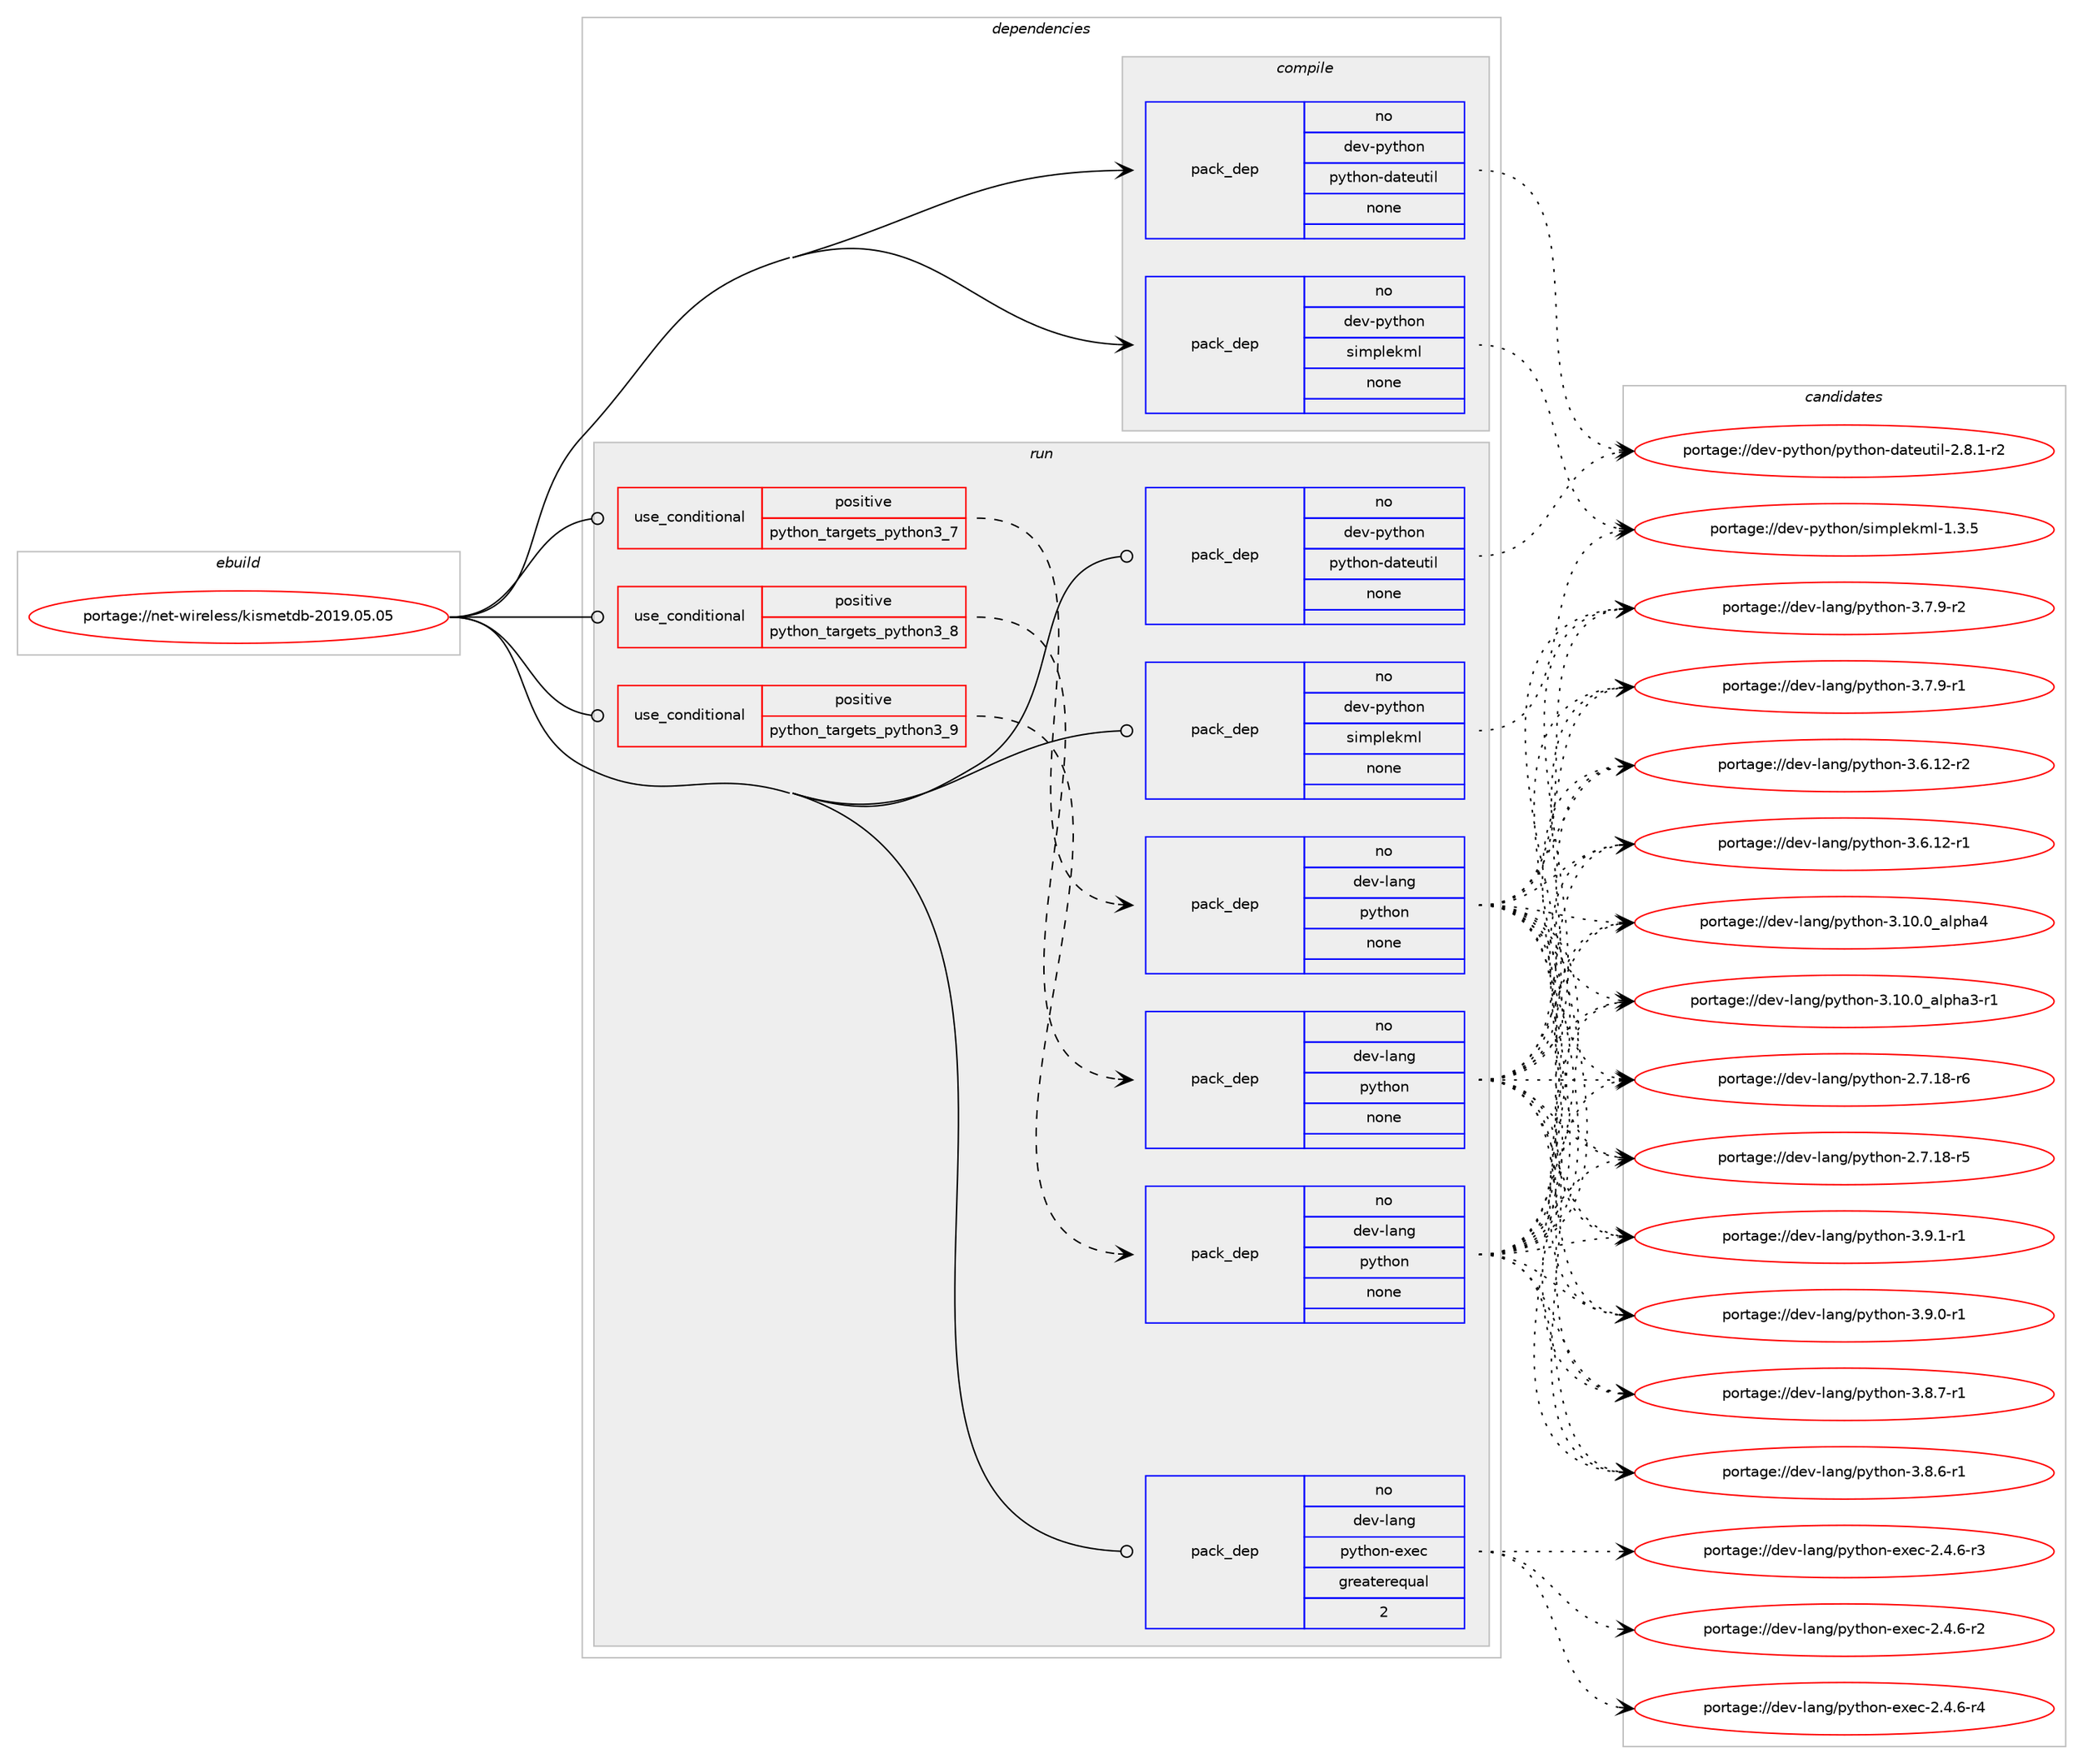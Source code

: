 digraph prolog {

# *************
# Graph options
# *************

newrank=true;
concentrate=true;
compound=true;
graph [rankdir=LR,fontname=Helvetica,fontsize=10,ranksep=1.5];#, ranksep=2.5, nodesep=0.2];
edge  [arrowhead=vee];
node  [fontname=Helvetica,fontsize=10];

# **********
# The ebuild
# **********

subgraph cluster_leftcol {
color=gray;
rank=same;
label=<<i>ebuild</i>>;
id [label="portage://net-wireless/kismetdb-2019.05.05", color=red, width=4, href="../net-wireless/kismetdb-2019.05.05.svg"];
}

# ****************
# The dependencies
# ****************

subgraph cluster_midcol {
color=gray;
label=<<i>dependencies</i>>;
subgraph cluster_compile {
fillcolor="#eeeeee";
style=filled;
label=<<i>compile</i>>;
subgraph pack13985 {
dependency20417 [label=<<TABLE BORDER="0" CELLBORDER="1" CELLSPACING="0" CELLPADDING="4" WIDTH="220"><TR><TD ROWSPAN="6" CELLPADDING="30">pack_dep</TD></TR><TR><TD WIDTH="110">no</TD></TR><TR><TD>dev-python</TD></TR><TR><TD>python-dateutil</TD></TR><TR><TD>none</TD></TR><TR><TD></TD></TR></TABLE>>, shape=none, color=blue];
}
id:e -> dependency20417:w [weight=20,style="solid",arrowhead="vee"];
subgraph pack13986 {
dependency20418 [label=<<TABLE BORDER="0" CELLBORDER="1" CELLSPACING="0" CELLPADDING="4" WIDTH="220"><TR><TD ROWSPAN="6" CELLPADDING="30">pack_dep</TD></TR><TR><TD WIDTH="110">no</TD></TR><TR><TD>dev-python</TD></TR><TR><TD>simplekml</TD></TR><TR><TD>none</TD></TR><TR><TD></TD></TR></TABLE>>, shape=none, color=blue];
}
id:e -> dependency20418:w [weight=20,style="solid",arrowhead="vee"];
}
subgraph cluster_compileandrun {
fillcolor="#eeeeee";
style=filled;
label=<<i>compile and run</i>>;
}
subgraph cluster_run {
fillcolor="#eeeeee";
style=filled;
label=<<i>run</i>>;
subgraph cond6274 {
dependency20419 [label=<<TABLE BORDER="0" CELLBORDER="1" CELLSPACING="0" CELLPADDING="4"><TR><TD ROWSPAN="3" CELLPADDING="10">use_conditional</TD></TR><TR><TD>positive</TD></TR><TR><TD>python_targets_python3_7</TD></TR></TABLE>>, shape=none, color=red];
subgraph pack13987 {
dependency20420 [label=<<TABLE BORDER="0" CELLBORDER="1" CELLSPACING="0" CELLPADDING="4" WIDTH="220"><TR><TD ROWSPAN="6" CELLPADDING="30">pack_dep</TD></TR><TR><TD WIDTH="110">no</TD></TR><TR><TD>dev-lang</TD></TR><TR><TD>python</TD></TR><TR><TD>none</TD></TR><TR><TD></TD></TR></TABLE>>, shape=none, color=blue];
}
dependency20419:e -> dependency20420:w [weight=20,style="dashed",arrowhead="vee"];
}
id:e -> dependency20419:w [weight=20,style="solid",arrowhead="odot"];
subgraph cond6275 {
dependency20421 [label=<<TABLE BORDER="0" CELLBORDER="1" CELLSPACING="0" CELLPADDING="4"><TR><TD ROWSPAN="3" CELLPADDING="10">use_conditional</TD></TR><TR><TD>positive</TD></TR><TR><TD>python_targets_python3_8</TD></TR></TABLE>>, shape=none, color=red];
subgraph pack13988 {
dependency20422 [label=<<TABLE BORDER="0" CELLBORDER="1" CELLSPACING="0" CELLPADDING="4" WIDTH="220"><TR><TD ROWSPAN="6" CELLPADDING="30">pack_dep</TD></TR><TR><TD WIDTH="110">no</TD></TR><TR><TD>dev-lang</TD></TR><TR><TD>python</TD></TR><TR><TD>none</TD></TR><TR><TD></TD></TR></TABLE>>, shape=none, color=blue];
}
dependency20421:e -> dependency20422:w [weight=20,style="dashed",arrowhead="vee"];
}
id:e -> dependency20421:w [weight=20,style="solid",arrowhead="odot"];
subgraph cond6276 {
dependency20423 [label=<<TABLE BORDER="0" CELLBORDER="1" CELLSPACING="0" CELLPADDING="4"><TR><TD ROWSPAN="3" CELLPADDING="10">use_conditional</TD></TR><TR><TD>positive</TD></TR><TR><TD>python_targets_python3_9</TD></TR></TABLE>>, shape=none, color=red];
subgraph pack13989 {
dependency20424 [label=<<TABLE BORDER="0" CELLBORDER="1" CELLSPACING="0" CELLPADDING="4" WIDTH="220"><TR><TD ROWSPAN="6" CELLPADDING="30">pack_dep</TD></TR><TR><TD WIDTH="110">no</TD></TR><TR><TD>dev-lang</TD></TR><TR><TD>python</TD></TR><TR><TD>none</TD></TR><TR><TD></TD></TR></TABLE>>, shape=none, color=blue];
}
dependency20423:e -> dependency20424:w [weight=20,style="dashed",arrowhead="vee"];
}
id:e -> dependency20423:w [weight=20,style="solid",arrowhead="odot"];
subgraph pack13990 {
dependency20425 [label=<<TABLE BORDER="0" CELLBORDER="1" CELLSPACING="0" CELLPADDING="4" WIDTH="220"><TR><TD ROWSPAN="6" CELLPADDING="30">pack_dep</TD></TR><TR><TD WIDTH="110">no</TD></TR><TR><TD>dev-lang</TD></TR><TR><TD>python-exec</TD></TR><TR><TD>greaterequal</TD></TR><TR><TD>2</TD></TR></TABLE>>, shape=none, color=blue];
}
id:e -> dependency20425:w [weight=20,style="solid",arrowhead="odot"];
subgraph pack13991 {
dependency20426 [label=<<TABLE BORDER="0" CELLBORDER="1" CELLSPACING="0" CELLPADDING="4" WIDTH="220"><TR><TD ROWSPAN="6" CELLPADDING="30">pack_dep</TD></TR><TR><TD WIDTH="110">no</TD></TR><TR><TD>dev-python</TD></TR><TR><TD>python-dateutil</TD></TR><TR><TD>none</TD></TR><TR><TD></TD></TR></TABLE>>, shape=none, color=blue];
}
id:e -> dependency20426:w [weight=20,style="solid",arrowhead="odot"];
subgraph pack13992 {
dependency20427 [label=<<TABLE BORDER="0" CELLBORDER="1" CELLSPACING="0" CELLPADDING="4" WIDTH="220"><TR><TD ROWSPAN="6" CELLPADDING="30">pack_dep</TD></TR><TR><TD WIDTH="110">no</TD></TR><TR><TD>dev-python</TD></TR><TR><TD>simplekml</TD></TR><TR><TD>none</TD></TR><TR><TD></TD></TR></TABLE>>, shape=none, color=blue];
}
id:e -> dependency20427:w [weight=20,style="solid",arrowhead="odot"];
}
}

# **************
# The candidates
# **************

subgraph cluster_choices {
rank=same;
color=gray;
label=<<i>candidates</i>>;

subgraph choice13985 {
color=black;
nodesep=1;
choice100101118451121211161041111104711212111610411111045100971161011171161051084550465646494511450 [label="portage://dev-python/python-dateutil-2.8.1-r2", color=red, width=4,href="../dev-python/python-dateutil-2.8.1-r2.svg"];
dependency20417:e -> choice100101118451121211161041111104711212111610411111045100971161011171161051084550465646494511450:w [style=dotted,weight="100"];
}
subgraph choice13986 {
color=black;
nodesep=1;
choice1001011184511212111610411111047115105109112108101107109108454946514653 [label="portage://dev-python/simplekml-1.3.5", color=red, width=4,href="../dev-python/simplekml-1.3.5.svg"];
dependency20418:e -> choice1001011184511212111610411111047115105109112108101107109108454946514653:w [style=dotted,weight="100"];
}
subgraph choice13987 {
color=black;
nodesep=1;
choice1001011184510897110103471121211161041111104551465746494511449 [label="portage://dev-lang/python-3.9.1-r1", color=red, width=4,href="../dev-lang/python-3.9.1-r1.svg"];
choice1001011184510897110103471121211161041111104551465746484511449 [label="portage://dev-lang/python-3.9.0-r1", color=red, width=4,href="../dev-lang/python-3.9.0-r1.svg"];
choice1001011184510897110103471121211161041111104551465646554511449 [label="portage://dev-lang/python-3.8.7-r1", color=red, width=4,href="../dev-lang/python-3.8.7-r1.svg"];
choice1001011184510897110103471121211161041111104551465646544511449 [label="portage://dev-lang/python-3.8.6-r1", color=red, width=4,href="../dev-lang/python-3.8.6-r1.svg"];
choice1001011184510897110103471121211161041111104551465546574511450 [label="portage://dev-lang/python-3.7.9-r2", color=red, width=4,href="../dev-lang/python-3.7.9-r2.svg"];
choice1001011184510897110103471121211161041111104551465546574511449 [label="portage://dev-lang/python-3.7.9-r1", color=red, width=4,href="../dev-lang/python-3.7.9-r1.svg"];
choice100101118451089711010347112121116104111110455146544649504511450 [label="portage://dev-lang/python-3.6.12-r2", color=red, width=4,href="../dev-lang/python-3.6.12-r2.svg"];
choice100101118451089711010347112121116104111110455146544649504511449 [label="portage://dev-lang/python-3.6.12-r1", color=red, width=4,href="../dev-lang/python-3.6.12-r1.svg"];
choice1001011184510897110103471121211161041111104551464948464895971081121049752 [label="portage://dev-lang/python-3.10.0_alpha4", color=red, width=4,href="../dev-lang/python-3.10.0_alpha4.svg"];
choice10010111845108971101034711212111610411111045514649484648959710811210497514511449 [label="portage://dev-lang/python-3.10.0_alpha3-r1", color=red, width=4,href="../dev-lang/python-3.10.0_alpha3-r1.svg"];
choice100101118451089711010347112121116104111110455046554649564511454 [label="portage://dev-lang/python-2.7.18-r6", color=red, width=4,href="../dev-lang/python-2.7.18-r6.svg"];
choice100101118451089711010347112121116104111110455046554649564511453 [label="portage://dev-lang/python-2.7.18-r5", color=red, width=4,href="../dev-lang/python-2.7.18-r5.svg"];
dependency20420:e -> choice1001011184510897110103471121211161041111104551465746494511449:w [style=dotted,weight="100"];
dependency20420:e -> choice1001011184510897110103471121211161041111104551465746484511449:w [style=dotted,weight="100"];
dependency20420:e -> choice1001011184510897110103471121211161041111104551465646554511449:w [style=dotted,weight="100"];
dependency20420:e -> choice1001011184510897110103471121211161041111104551465646544511449:w [style=dotted,weight="100"];
dependency20420:e -> choice1001011184510897110103471121211161041111104551465546574511450:w [style=dotted,weight="100"];
dependency20420:e -> choice1001011184510897110103471121211161041111104551465546574511449:w [style=dotted,weight="100"];
dependency20420:e -> choice100101118451089711010347112121116104111110455146544649504511450:w [style=dotted,weight="100"];
dependency20420:e -> choice100101118451089711010347112121116104111110455146544649504511449:w [style=dotted,weight="100"];
dependency20420:e -> choice1001011184510897110103471121211161041111104551464948464895971081121049752:w [style=dotted,weight="100"];
dependency20420:e -> choice10010111845108971101034711212111610411111045514649484648959710811210497514511449:w [style=dotted,weight="100"];
dependency20420:e -> choice100101118451089711010347112121116104111110455046554649564511454:w [style=dotted,weight="100"];
dependency20420:e -> choice100101118451089711010347112121116104111110455046554649564511453:w [style=dotted,weight="100"];
}
subgraph choice13988 {
color=black;
nodesep=1;
choice1001011184510897110103471121211161041111104551465746494511449 [label="portage://dev-lang/python-3.9.1-r1", color=red, width=4,href="../dev-lang/python-3.9.1-r1.svg"];
choice1001011184510897110103471121211161041111104551465746484511449 [label="portage://dev-lang/python-3.9.0-r1", color=red, width=4,href="../dev-lang/python-3.9.0-r1.svg"];
choice1001011184510897110103471121211161041111104551465646554511449 [label="portage://dev-lang/python-3.8.7-r1", color=red, width=4,href="../dev-lang/python-3.8.7-r1.svg"];
choice1001011184510897110103471121211161041111104551465646544511449 [label="portage://dev-lang/python-3.8.6-r1", color=red, width=4,href="../dev-lang/python-3.8.6-r1.svg"];
choice1001011184510897110103471121211161041111104551465546574511450 [label="portage://dev-lang/python-3.7.9-r2", color=red, width=4,href="../dev-lang/python-3.7.9-r2.svg"];
choice1001011184510897110103471121211161041111104551465546574511449 [label="portage://dev-lang/python-3.7.9-r1", color=red, width=4,href="../dev-lang/python-3.7.9-r1.svg"];
choice100101118451089711010347112121116104111110455146544649504511450 [label="portage://dev-lang/python-3.6.12-r2", color=red, width=4,href="../dev-lang/python-3.6.12-r2.svg"];
choice100101118451089711010347112121116104111110455146544649504511449 [label="portage://dev-lang/python-3.6.12-r1", color=red, width=4,href="../dev-lang/python-3.6.12-r1.svg"];
choice1001011184510897110103471121211161041111104551464948464895971081121049752 [label="portage://dev-lang/python-3.10.0_alpha4", color=red, width=4,href="../dev-lang/python-3.10.0_alpha4.svg"];
choice10010111845108971101034711212111610411111045514649484648959710811210497514511449 [label="portage://dev-lang/python-3.10.0_alpha3-r1", color=red, width=4,href="../dev-lang/python-3.10.0_alpha3-r1.svg"];
choice100101118451089711010347112121116104111110455046554649564511454 [label="portage://dev-lang/python-2.7.18-r6", color=red, width=4,href="../dev-lang/python-2.7.18-r6.svg"];
choice100101118451089711010347112121116104111110455046554649564511453 [label="portage://dev-lang/python-2.7.18-r5", color=red, width=4,href="../dev-lang/python-2.7.18-r5.svg"];
dependency20422:e -> choice1001011184510897110103471121211161041111104551465746494511449:w [style=dotted,weight="100"];
dependency20422:e -> choice1001011184510897110103471121211161041111104551465746484511449:w [style=dotted,weight="100"];
dependency20422:e -> choice1001011184510897110103471121211161041111104551465646554511449:w [style=dotted,weight="100"];
dependency20422:e -> choice1001011184510897110103471121211161041111104551465646544511449:w [style=dotted,weight="100"];
dependency20422:e -> choice1001011184510897110103471121211161041111104551465546574511450:w [style=dotted,weight="100"];
dependency20422:e -> choice1001011184510897110103471121211161041111104551465546574511449:w [style=dotted,weight="100"];
dependency20422:e -> choice100101118451089711010347112121116104111110455146544649504511450:w [style=dotted,weight="100"];
dependency20422:e -> choice100101118451089711010347112121116104111110455146544649504511449:w [style=dotted,weight="100"];
dependency20422:e -> choice1001011184510897110103471121211161041111104551464948464895971081121049752:w [style=dotted,weight="100"];
dependency20422:e -> choice10010111845108971101034711212111610411111045514649484648959710811210497514511449:w [style=dotted,weight="100"];
dependency20422:e -> choice100101118451089711010347112121116104111110455046554649564511454:w [style=dotted,weight="100"];
dependency20422:e -> choice100101118451089711010347112121116104111110455046554649564511453:w [style=dotted,weight="100"];
}
subgraph choice13989 {
color=black;
nodesep=1;
choice1001011184510897110103471121211161041111104551465746494511449 [label="portage://dev-lang/python-3.9.1-r1", color=red, width=4,href="../dev-lang/python-3.9.1-r1.svg"];
choice1001011184510897110103471121211161041111104551465746484511449 [label="portage://dev-lang/python-3.9.0-r1", color=red, width=4,href="../dev-lang/python-3.9.0-r1.svg"];
choice1001011184510897110103471121211161041111104551465646554511449 [label="portage://dev-lang/python-3.8.7-r1", color=red, width=4,href="../dev-lang/python-3.8.7-r1.svg"];
choice1001011184510897110103471121211161041111104551465646544511449 [label="portage://dev-lang/python-3.8.6-r1", color=red, width=4,href="../dev-lang/python-3.8.6-r1.svg"];
choice1001011184510897110103471121211161041111104551465546574511450 [label="portage://dev-lang/python-3.7.9-r2", color=red, width=4,href="../dev-lang/python-3.7.9-r2.svg"];
choice1001011184510897110103471121211161041111104551465546574511449 [label="portage://dev-lang/python-3.7.9-r1", color=red, width=4,href="../dev-lang/python-3.7.9-r1.svg"];
choice100101118451089711010347112121116104111110455146544649504511450 [label="portage://dev-lang/python-3.6.12-r2", color=red, width=4,href="../dev-lang/python-3.6.12-r2.svg"];
choice100101118451089711010347112121116104111110455146544649504511449 [label="portage://dev-lang/python-3.6.12-r1", color=red, width=4,href="../dev-lang/python-3.6.12-r1.svg"];
choice1001011184510897110103471121211161041111104551464948464895971081121049752 [label="portage://dev-lang/python-3.10.0_alpha4", color=red, width=4,href="../dev-lang/python-3.10.0_alpha4.svg"];
choice10010111845108971101034711212111610411111045514649484648959710811210497514511449 [label="portage://dev-lang/python-3.10.0_alpha3-r1", color=red, width=4,href="../dev-lang/python-3.10.0_alpha3-r1.svg"];
choice100101118451089711010347112121116104111110455046554649564511454 [label="portage://dev-lang/python-2.7.18-r6", color=red, width=4,href="../dev-lang/python-2.7.18-r6.svg"];
choice100101118451089711010347112121116104111110455046554649564511453 [label="portage://dev-lang/python-2.7.18-r5", color=red, width=4,href="../dev-lang/python-2.7.18-r5.svg"];
dependency20424:e -> choice1001011184510897110103471121211161041111104551465746494511449:w [style=dotted,weight="100"];
dependency20424:e -> choice1001011184510897110103471121211161041111104551465746484511449:w [style=dotted,weight="100"];
dependency20424:e -> choice1001011184510897110103471121211161041111104551465646554511449:w [style=dotted,weight="100"];
dependency20424:e -> choice1001011184510897110103471121211161041111104551465646544511449:w [style=dotted,weight="100"];
dependency20424:e -> choice1001011184510897110103471121211161041111104551465546574511450:w [style=dotted,weight="100"];
dependency20424:e -> choice1001011184510897110103471121211161041111104551465546574511449:w [style=dotted,weight="100"];
dependency20424:e -> choice100101118451089711010347112121116104111110455146544649504511450:w [style=dotted,weight="100"];
dependency20424:e -> choice100101118451089711010347112121116104111110455146544649504511449:w [style=dotted,weight="100"];
dependency20424:e -> choice1001011184510897110103471121211161041111104551464948464895971081121049752:w [style=dotted,weight="100"];
dependency20424:e -> choice10010111845108971101034711212111610411111045514649484648959710811210497514511449:w [style=dotted,weight="100"];
dependency20424:e -> choice100101118451089711010347112121116104111110455046554649564511454:w [style=dotted,weight="100"];
dependency20424:e -> choice100101118451089711010347112121116104111110455046554649564511453:w [style=dotted,weight="100"];
}
subgraph choice13990 {
color=black;
nodesep=1;
choice10010111845108971101034711212111610411111045101120101994550465246544511452 [label="portage://dev-lang/python-exec-2.4.6-r4", color=red, width=4,href="../dev-lang/python-exec-2.4.6-r4.svg"];
choice10010111845108971101034711212111610411111045101120101994550465246544511451 [label="portage://dev-lang/python-exec-2.4.6-r3", color=red, width=4,href="../dev-lang/python-exec-2.4.6-r3.svg"];
choice10010111845108971101034711212111610411111045101120101994550465246544511450 [label="portage://dev-lang/python-exec-2.4.6-r2", color=red, width=4,href="../dev-lang/python-exec-2.4.6-r2.svg"];
dependency20425:e -> choice10010111845108971101034711212111610411111045101120101994550465246544511452:w [style=dotted,weight="100"];
dependency20425:e -> choice10010111845108971101034711212111610411111045101120101994550465246544511451:w [style=dotted,weight="100"];
dependency20425:e -> choice10010111845108971101034711212111610411111045101120101994550465246544511450:w [style=dotted,weight="100"];
}
subgraph choice13991 {
color=black;
nodesep=1;
choice100101118451121211161041111104711212111610411111045100971161011171161051084550465646494511450 [label="portage://dev-python/python-dateutil-2.8.1-r2", color=red, width=4,href="../dev-python/python-dateutil-2.8.1-r2.svg"];
dependency20426:e -> choice100101118451121211161041111104711212111610411111045100971161011171161051084550465646494511450:w [style=dotted,weight="100"];
}
subgraph choice13992 {
color=black;
nodesep=1;
choice1001011184511212111610411111047115105109112108101107109108454946514653 [label="portage://dev-python/simplekml-1.3.5", color=red, width=4,href="../dev-python/simplekml-1.3.5.svg"];
dependency20427:e -> choice1001011184511212111610411111047115105109112108101107109108454946514653:w [style=dotted,weight="100"];
}
}

}
